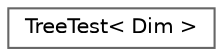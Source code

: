 digraph "类继承关系图"
{
 // LATEX_PDF_SIZE
  bgcolor="transparent";
  edge [fontname=Helvetica,fontsize=10,labelfontname=Helvetica,labelfontsize=10];
  node [fontname=Helvetica,fontsize=10,shape=box,height=0.2,width=0.4];
  rankdir="LR";
  Node0 [id="Node000000",label="TreeTest\< Dim \>",height=0.2,width=0.4,color="grey40", fillcolor="white", style="filled",URL="$struct_tree_test.html",tooltip=" "];
}
